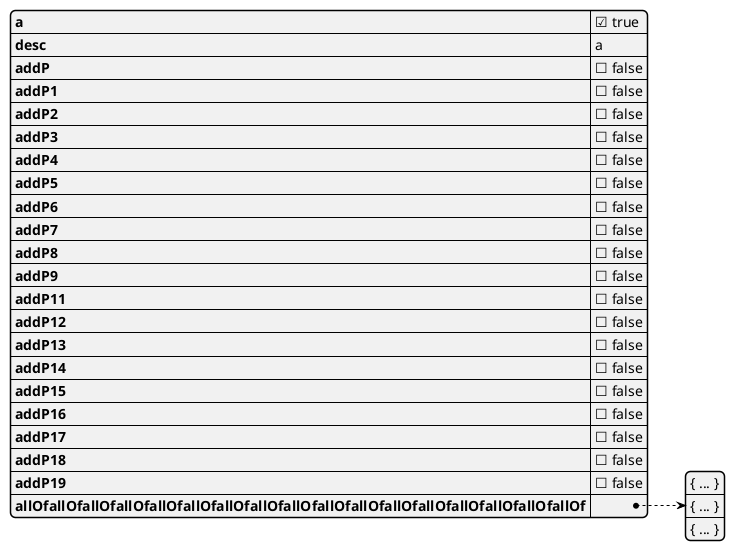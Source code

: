{
  "sha1": "lxb3f3ii4rlnsqqnxyru2eqdyutfyst",
  "insertion": {
    "when": "2024-06-03T18:59:34.614Z",
    "url": "https://github.com/plantuml/plantuml/issues/1334",
    "user": "plantuml@gmail.com"
  }
}
@startjson
{
    "a": true,
    "desc": "a",
    "addP": false,
    "addP1": false,
    "addP2": false,
    "addP3": false,
    "addP4": false,
    "addP5": false,
    "addP6": false,
    "addP7": false,
    "addP8": false,
    "addP9": false,
    "addP11": false,
    "addP12": false,
    "addP13": false,
    "addP14": false,
    "addP15": false,
    "addP16": false,
    "addP17": false,
    "addP18": false,
    "addP19": false,
    "allOfallOfallOfallOfallOfallOfallOfallOfallOfallOfallOfallOfallOfallOfallOfallOfallOf": [
        "{ ... }",
        "{ ... }",
        "{ ... }"
    ]
}
@endjson
